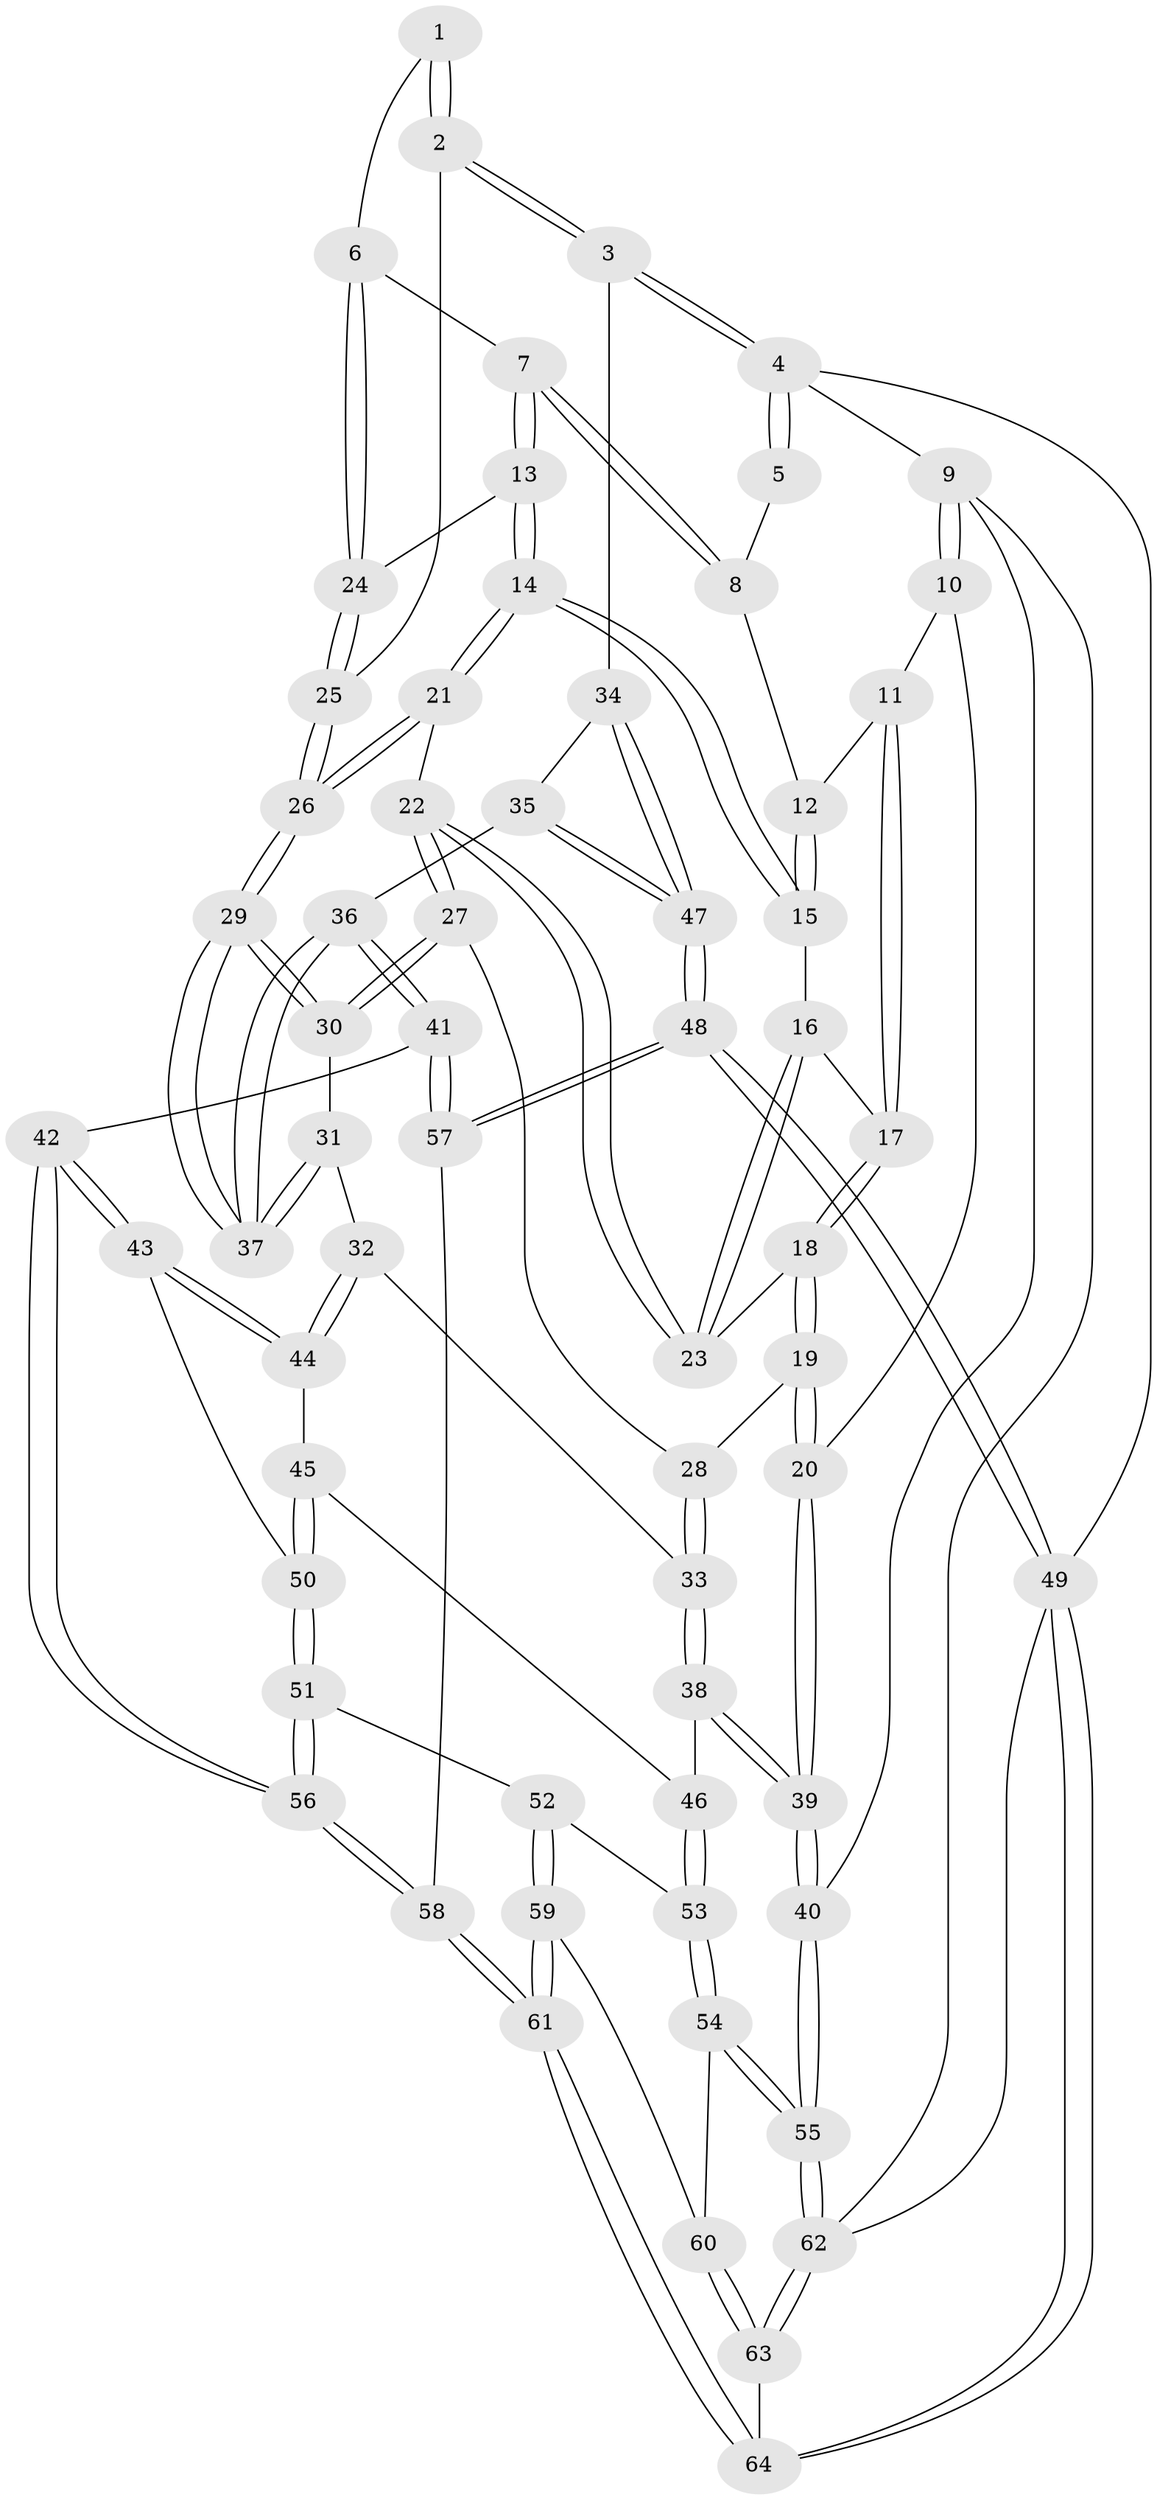 // Generated by graph-tools (version 1.1) at 2025/38/03/09/25 02:38:38]
// undirected, 64 vertices, 157 edges
graph export_dot {
graph [start="1"]
  node [color=gray90,style=filled];
  1 [pos="+0.7083631964305449+0"];
  2 [pos="+0.9685339553989881+0.24006834690225598"];
  3 [pos="+1+0.22179860636879392"];
  4 [pos="+1+0"];
  5 [pos="+0.6557395645410639+0"];
  6 [pos="+0.7511915169153899+0.1892287978612441"];
  7 [pos="+0.6417112471336776+0.10842647614243077"];
  8 [pos="+0.6262109644364885+0"];
  9 [pos="+0+0"];
  10 [pos="+0.05108047617183846+0"];
  11 [pos="+0.17102723457432029+0"];
  12 [pos="+0.4573760715171326+0"];
  13 [pos="+0.5976279593903105+0.21127655321427702"];
  14 [pos="+0.5786859294849968+0.23599495352693112"];
  15 [pos="+0.4566724746118919+0.0504453620077294"];
  16 [pos="+0.4305942046533755+0.13321698325038997"];
  17 [pos="+0.27154533475426856+0.2019369109704002"];
  18 [pos="+0.27107534028803565+0.21002795068926358"];
  19 [pos="+0.15893752675100872+0.34855915036864626"];
  20 [pos="+0.12904243733525347+0.3671726284456643"];
  21 [pos="+0.5647107890120013+0.285437424282583"];
  22 [pos="+0.4525372469201821+0.2960387376055056"];
  23 [pos="+0.44829029095092593+0.2906007319697931"];
  24 [pos="+0.765640336847782+0.20501657412378152"];
  25 [pos="+0.887136623513528+0.28372282809282356"];
  26 [pos="+0.732401320554381+0.4455966582131344"];
  27 [pos="+0.42669357434431765+0.3443506061595983"];
  28 [pos="+0.39011501407805904+0.3678924763639221"];
  29 [pos="+0.7238295888861649+0.49340348597122585"];
  30 [pos="+0.4755534848951206+0.446480249733819"];
  31 [pos="+0.4370801394234718+0.5110445019487354"];
  32 [pos="+0.43493101764215175+0.5134048555714769"];
  33 [pos="+0.3480413379422282+0.4981893515194267"];
  34 [pos="+1+0.3746603551423636"];
  35 [pos="+0.8132860972948673+0.6161795368141224"];
  36 [pos="+0.7312832807833862+0.5915943495044935"];
  37 [pos="+0.7242111577088877+0.5066483468574189"];
  38 [pos="+0.23887512419585696+0.5596811354897272"];
  39 [pos="+0+0.5197874796528296"];
  40 [pos="+0+0.5456052371061128"];
  41 [pos="+0.7283426506841549+0.5953665881237274"];
  42 [pos="+0.6404886085556811+0.6691400237943284"];
  43 [pos="+0.5464316726940979+0.6342805448030562"];
  44 [pos="+0.4673166676350173+0.585492118269484"];
  45 [pos="+0.3469135276802068+0.625133073272073"];
  46 [pos="+0.25723292428731587+0.5757354882305727"];
  47 [pos="+1+0.8709157575255452"];
  48 [pos="+1+1"];
  49 [pos="+1+1"];
  50 [pos="+0.3788922969707927+0.6774211934527908"];
  51 [pos="+0.38414954996182415+0.718649833296366"];
  52 [pos="+0.3284292685875244+0.8021134842620045"];
  53 [pos="+0.3228574277863145+0.8016128148432244"];
  54 [pos="+0.20199529129697114+0.8286668253941777"];
  55 [pos="+0+0.8368671255708083"];
  56 [pos="+0.6002626429817275+0.7572076273479306"];
  57 [pos="+0.835755929244453+0.8965681122106816"];
  58 [pos="+0.5776040589172897+0.8680954564347544"];
  59 [pos="+0.35646779607577184+0.8260513729061304"];
  60 [pos="+0.32910123910874806+0.9584437861580078"];
  61 [pos="+0.5622965804083271+0.8968204952673415"];
  62 [pos="+0+1"];
  63 [pos="+0.37804343089505743+1"];
  64 [pos="+0.5458325199880172+1"];
  1 -- 2;
  1 -- 2;
  1 -- 6;
  2 -- 3;
  2 -- 3;
  2 -- 25;
  3 -- 4;
  3 -- 4;
  3 -- 34;
  4 -- 5;
  4 -- 5;
  4 -- 9;
  4 -- 49;
  5 -- 8;
  6 -- 7;
  6 -- 24;
  6 -- 24;
  7 -- 8;
  7 -- 8;
  7 -- 13;
  7 -- 13;
  8 -- 12;
  9 -- 10;
  9 -- 10;
  9 -- 40;
  9 -- 62;
  10 -- 11;
  10 -- 20;
  11 -- 12;
  11 -- 17;
  11 -- 17;
  12 -- 15;
  12 -- 15;
  13 -- 14;
  13 -- 14;
  13 -- 24;
  14 -- 15;
  14 -- 15;
  14 -- 21;
  14 -- 21;
  15 -- 16;
  16 -- 17;
  16 -- 23;
  16 -- 23;
  17 -- 18;
  17 -- 18;
  18 -- 19;
  18 -- 19;
  18 -- 23;
  19 -- 20;
  19 -- 20;
  19 -- 28;
  20 -- 39;
  20 -- 39;
  21 -- 22;
  21 -- 26;
  21 -- 26;
  22 -- 23;
  22 -- 23;
  22 -- 27;
  22 -- 27;
  24 -- 25;
  24 -- 25;
  25 -- 26;
  25 -- 26;
  26 -- 29;
  26 -- 29;
  27 -- 28;
  27 -- 30;
  27 -- 30;
  28 -- 33;
  28 -- 33;
  29 -- 30;
  29 -- 30;
  29 -- 37;
  29 -- 37;
  30 -- 31;
  31 -- 32;
  31 -- 37;
  31 -- 37;
  32 -- 33;
  32 -- 44;
  32 -- 44;
  33 -- 38;
  33 -- 38;
  34 -- 35;
  34 -- 47;
  34 -- 47;
  35 -- 36;
  35 -- 47;
  35 -- 47;
  36 -- 37;
  36 -- 37;
  36 -- 41;
  36 -- 41;
  38 -- 39;
  38 -- 39;
  38 -- 46;
  39 -- 40;
  39 -- 40;
  40 -- 55;
  40 -- 55;
  41 -- 42;
  41 -- 57;
  41 -- 57;
  42 -- 43;
  42 -- 43;
  42 -- 56;
  42 -- 56;
  43 -- 44;
  43 -- 44;
  43 -- 50;
  44 -- 45;
  45 -- 46;
  45 -- 50;
  45 -- 50;
  46 -- 53;
  46 -- 53;
  47 -- 48;
  47 -- 48;
  48 -- 49;
  48 -- 49;
  48 -- 57;
  48 -- 57;
  49 -- 64;
  49 -- 64;
  49 -- 62;
  50 -- 51;
  50 -- 51;
  51 -- 52;
  51 -- 56;
  51 -- 56;
  52 -- 53;
  52 -- 59;
  52 -- 59;
  53 -- 54;
  53 -- 54;
  54 -- 55;
  54 -- 55;
  54 -- 60;
  55 -- 62;
  55 -- 62;
  56 -- 58;
  56 -- 58;
  57 -- 58;
  58 -- 61;
  58 -- 61;
  59 -- 60;
  59 -- 61;
  59 -- 61;
  60 -- 63;
  60 -- 63;
  61 -- 64;
  61 -- 64;
  62 -- 63;
  62 -- 63;
  63 -- 64;
}

